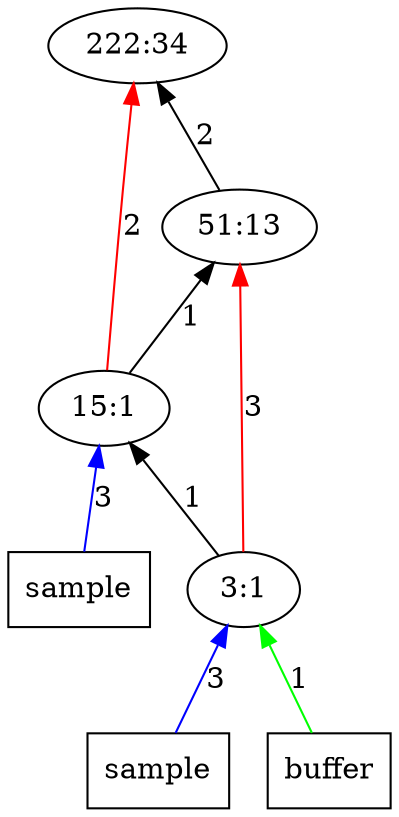 digraph Tree{
	rankdir="BT"
	1 [label = "222:34"];
	2 -> 1 [label = "2", color = "black"];
	2 [label = "51:13"];
	3 -> 1 [label = "2", color = "red"];
	3 -> 2 [label = "1", color = "black"];
	x31 -> 3 [label = "3", color = "blue"];
	x31 [label = "sample", shape = "box"];
	3 [label = "15:1"];
	4 -> 2 [label = "3", color = "red"];
	4 -> 3 [label = "1", color = "black"];
	x41 -> 4 [label = "3", color = "blue"];
	x41 [label = "sample", shape = "box"];
	x42 -> 4 [label = "1", color = "green"];
	x42 [label = "buffer", shape = "box"];
	4 [label = "3:1"];
}

